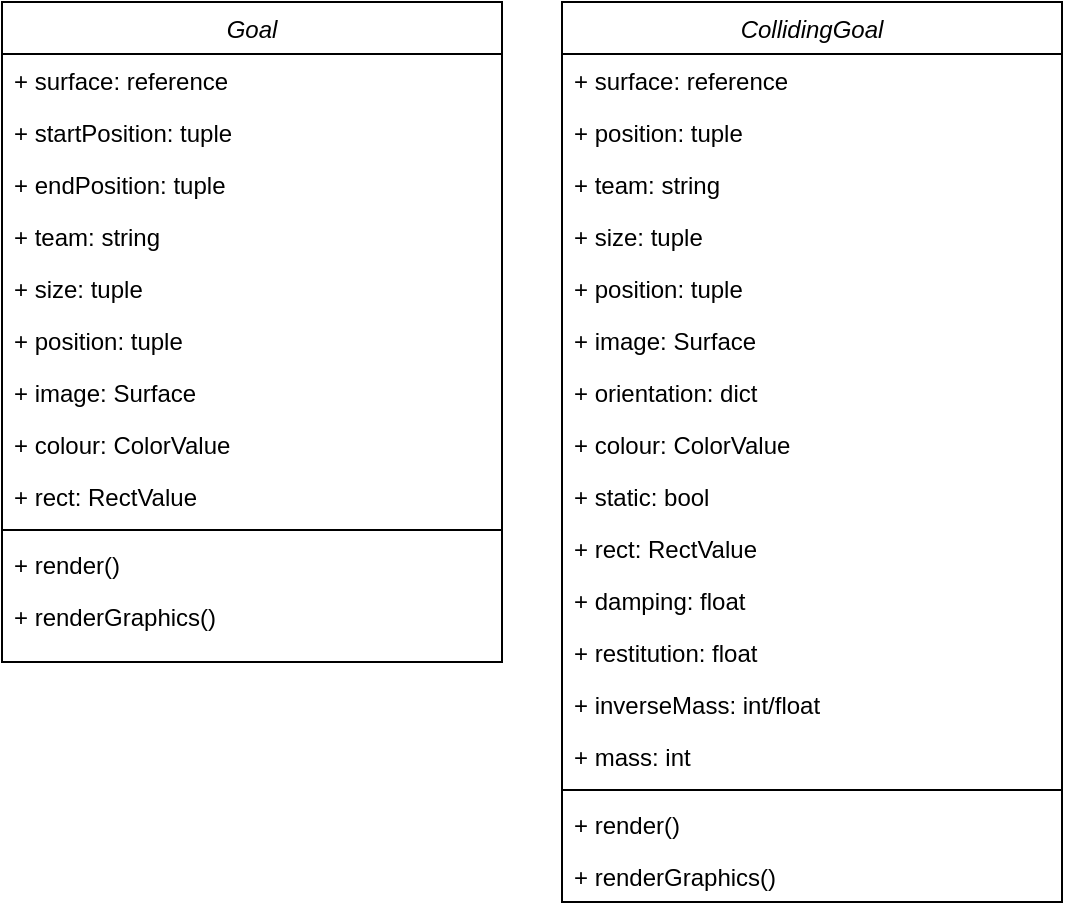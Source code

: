 <mxfile version="21.0.1" type="device"><diagram id="C5RBs43oDa-KdzZeNtuy" name="Page-1"><mxGraphModel dx="2308" dy="760" grid="1" gridSize="10" guides="1" tooltips="1" connect="1" arrows="1" fold="1" page="1" pageScale="1" pageWidth="827" pageHeight="1169" math="0" shadow="0"><root><mxCell id="WIyWlLk6GJQsqaUBKTNV-0"/><mxCell id="WIyWlLk6GJQsqaUBKTNV-1" parent="WIyWlLk6GJQsqaUBKTNV-0"/><mxCell id="T36F0hpWHMNpy7ALqh86-16" value="CollidingGoal" style="swimlane;fontStyle=2;align=center;verticalAlign=top;childLayout=stackLayout;horizontal=1;startSize=26;horizontalStack=0;resizeParent=1;resizeLast=0;collapsible=1;marginBottom=0;rounded=0;shadow=0;strokeWidth=1;" vertex="1" parent="WIyWlLk6GJQsqaUBKTNV-1"><mxGeometry y="30" width="250" height="450" as="geometry"><mxRectangle x="230" y="140" width="160" height="26" as="alternateBounds"/></mxGeometry></mxCell><mxCell id="T36F0hpWHMNpy7ALqh86-17" value="+ surface: reference" style="text;align=left;verticalAlign=top;spacingLeft=4;spacingRight=4;overflow=hidden;rotatable=0;points=[[0,0.5],[1,0.5]];portConstraint=eastwest;" vertex="1" parent="T36F0hpWHMNpy7ALqh86-16"><mxGeometry y="26" width="250" height="26" as="geometry"/></mxCell><mxCell id="T36F0hpWHMNpy7ALqh86-19" value="+ position: tuple" style="text;align=left;verticalAlign=top;spacingLeft=4;spacingRight=4;overflow=hidden;rotatable=0;points=[[0,0.5],[1,0.5]];portConstraint=eastwest;" vertex="1" parent="T36F0hpWHMNpy7ALqh86-16"><mxGeometry y="52" width="250" height="26" as="geometry"/></mxCell><mxCell id="T36F0hpWHMNpy7ALqh86-21" value="+ team: string" style="text;align=left;verticalAlign=top;spacingLeft=4;spacingRight=4;overflow=hidden;rotatable=0;points=[[0,0.5],[1,0.5]];portConstraint=eastwest;" vertex="1" parent="T36F0hpWHMNpy7ALqh86-16"><mxGeometry y="78" width="250" height="26" as="geometry"/></mxCell><mxCell id="T36F0hpWHMNpy7ALqh86-25" value="+ size: tuple" style="text;align=left;verticalAlign=top;spacingLeft=4;spacingRight=4;overflow=hidden;rotatable=0;points=[[0,0.5],[1,0.5]];portConstraint=eastwest;" vertex="1" parent="T36F0hpWHMNpy7ALqh86-16"><mxGeometry y="104" width="250" height="26" as="geometry"/></mxCell><mxCell id="T36F0hpWHMNpy7ALqh86-26" value="+ position: tuple" style="text;align=left;verticalAlign=top;spacingLeft=4;spacingRight=4;overflow=hidden;rotatable=0;points=[[0,0.5],[1,0.5]];portConstraint=eastwest;" vertex="1" parent="T36F0hpWHMNpy7ALqh86-16"><mxGeometry y="130" width="250" height="26" as="geometry"/></mxCell><mxCell id="T36F0hpWHMNpy7ALqh86-27" value="+ image: Surface" style="text;align=left;verticalAlign=top;spacingLeft=4;spacingRight=4;overflow=hidden;rotatable=0;points=[[0,0.5],[1,0.5]];portConstraint=eastwest;" vertex="1" parent="T36F0hpWHMNpy7ALqh86-16"><mxGeometry y="156" width="250" height="26" as="geometry"/></mxCell><mxCell id="T36F0hpWHMNpy7ALqh86-28" value="+ orientation: dict" style="text;align=left;verticalAlign=top;spacingLeft=4;spacingRight=4;overflow=hidden;rotatable=0;points=[[0,0.5],[1,0.5]];portConstraint=eastwest;" vertex="1" parent="T36F0hpWHMNpy7ALqh86-16"><mxGeometry y="182" width="250" height="26" as="geometry"/></mxCell><mxCell id="T36F0hpWHMNpy7ALqh86-29" value="+ colour: ColorValue" style="text;align=left;verticalAlign=top;spacingLeft=4;spacingRight=4;overflow=hidden;rotatable=0;points=[[0,0.5],[1,0.5]];portConstraint=eastwest;" vertex="1" parent="T36F0hpWHMNpy7ALqh86-16"><mxGeometry y="208" width="250" height="26" as="geometry"/></mxCell><mxCell id="T36F0hpWHMNpy7ALqh86-55" value="+ static: bool" style="text;align=left;verticalAlign=top;spacingLeft=4;spacingRight=4;overflow=hidden;rotatable=0;points=[[0,0.5],[1,0.5]];portConstraint=eastwest;" vertex="1" parent="T36F0hpWHMNpy7ALqh86-16"><mxGeometry y="234" width="250" height="26" as="geometry"/></mxCell><mxCell id="T36F0hpWHMNpy7ALqh86-60" value="+ rect: RectValue" style="text;align=left;verticalAlign=top;spacingLeft=4;spacingRight=4;overflow=hidden;rotatable=0;points=[[0,0.5],[1,0.5]];portConstraint=eastwest;" vertex="1" parent="T36F0hpWHMNpy7ALqh86-16"><mxGeometry y="260" width="250" height="26" as="geometry"/></mxCell><mxCell id="T36F0hpWHMNpy7ALqh86-59" value="+ damping: float" style="text;align=left;verticalAlign=top;spacingLeft=4;spacingRight=4;overflow=hidden;rotatable=0;points=[[0,0.5],[1,0.5]];portConstraint=eastwest;" vertex="1" parent="T36F0hpWHMNpy7ALqh86-16"><mxGeometry y="286" width="250" height="26" as="geometry"/></mxCell><mxCell id="T36F0hpWHMNpy7ALqh86-58" value="+ restitution: float" style="text;align=left;verticalAlign=top;spacingLeft=4;spacingRight=4;overflow=hidden;rotatable=0;points=[[0,0.5],[1,0.5]];portConstraint=eastwest;" vertex="1" parent="T36F0hpWHMNpy7ALqh86-16"><mxGeometry y="312" width="250" height="26" as="geometry"/></mxCell><mxCell id="T36F0hpWHMNpy7ALqh86-57" value="+ inverseMass: int/float" style="text;align=left;verticalAlign=top;spacingLeft=4;spacingRight=4;overflow=hidden;rotatable=0;points=[[0,0.5],[1,0.5]];portConstraint=eastwest;" vertex="1" parent="T36F0hpWHMNpy7ALqh86-16"><mxGeometry y="338" width="250" height="26" as="geometry"/></mxCell><mxCell id="T36F0hpWHMNpy7ALqh86-56" value="+ mass: int" style="text;align=left;verticalAlign=top;spacingLeft=4;spacingRight=4;overflow=hidden;rotatable=0;points=[[0,0.5],[1,0.5]];portConstraint=eastwest;" vertex="1" parent="T36F0hpWHMNpy7ALqh86-16"><mxGeometry y="364" width="250" height="26" as="geometry"/></mxCell><mxCell id="T36F0hpWHMNpy7ALqh86-30" value="" style="line;html=1;strokeWidth=1;align=left;verticalAlign=middle;spacingTop=-1;spacingLeft=3;spacingRight=3;rotatable=0;labelPosition=right;points=[];portConstraint=eastwest;" vertex="1" parent="T36F0hpWHMNpy7ALqh86-16"><mxGeometry y="390" width="250" height="8" as="geometry"/></mxCell><mxCell id="T36F0hpWHMNpy7ALqh86-31" value="+ render()" style="text;align=left;verticalAlign=top;spacingLeft=4;spacingRight=4;overflow=hidden;rotatable=0;points=[[0,0.5],[1,0.5]];portConstraint=eastwest;" vertex="1" parent="T36F0hpWHMNpy7ALqh86-16"><mxGeometry y="398" width="250" height="26" as="geometry"/></mxCell><mxCell id="T36F0hpWHMNpy7ALqh86-33" value="+ renderGraphics()" style="text;align=left;verticalAlign=top;spacingLeft=4;spacingRight=4;overflow=hidden;rotatable=0;points=[[0,0.5],[1,0.5]];portConstraint=eastwest;" vertex="1" parent="T36F0hpWHMNpy7ALqh86-16"><mxGeometry y="424" width="250" height="26" as="geometry"/></mxCell><mxCell id="T36F0hpWHMNpy7ALqh86-61" value="Goal" style="swimlane;fontStyle=2;align=center;verticalAlign=top;childLayout=stackLayout;horizontal=1;startSize=26;horizontalStack=0;resizeParent=1;resizeLast=0;collapsible=1;marginBottom=0;rounded=0;shadow=0;strokeWidth=1;" vertex="1" parent="WIyWlLk6GJQsqaUBKTNV-1"><mxGeometry x="-280" y="30" width="250" height="330" as="geometry"><mxRectangle x="230" y="140" width="160" height="26" as="alternateBounds"/></mxGeometry></mxCell><mxCell id="T36F0hpWHMNpy7ALqh86-62" value="+ surface: reference" style="text;align=left;verticalAlign=top;spacingLeft=4;spacingRight=4;overflow=hidden;rotatable=0;points=[[0,0.5],[1,0.5]];portConstraint=eastwest;" vertex="1" parent="T36F0hpWHMNpy7ALqh86-61"><mxGeometry y="26" width="250" height="26" as="geometry"/></mxCell><mxCell id="T36F0hpWHMNpy7ALqh86-63" value="+ startPosition: tuple" style="text;align=left;verticalAlign=top;spacingLeft=4;spacingRight=4;overflow=hidden;rotatable=0;points=[[0,0.5],[1,0.5]];portConstraint=eastwest;" vertex="1" parent="T36F0hpWHMNpy7ALqh86-61"><mxGeometry y="52" width="250" height="26" as="geometry"/></mxCell><mxCell id="T36F0hpWHMNpy7ALqh86-79" value="+ endPosition: tuple" style="text;align=left;verticalAlign=top;spacingLeft=4;spacingRight=4;overflow=hidden;rotatable=0;points=[[0,0.5],[1,0.5]];portConstraint=eastwest;" vertex="1" parent="T36F0hpWHMNpy7ALqh86-61"><mxGeometry y="78" width="250" height="26" as="geometry"/></mxCell><mxCell id="T36F0hpWHMNpy7ALqh86-64" value="+ team: string" style="text;align=left;verticalAlign=top;spacingLeft=4;spacingRight=4;overflow=hidden;rotatable=0;points=[[0,0.5],[1,0.5]];portConstraint=eastwest;" vertex="1" parent="T36F0hpWHMNpy7ALqh86-61"><mxGeometry y="104" width="250" height="26" as="geometry"/></mxCell><mxCell id="T36F0hpWHMNpy7ALqh86-65" value="+ size: tuple" style="text;align=left;verticalAlign=top;spacingLeft=4;spacingRight=4;overflow=hidden;rotatable=0;points=[[0,0.5],[1,0.5]];portConstraint=eastwest;" vertex="1" parent="T36F0hpWHMNpy7ALqh86-61"><mxGeometry y="130" width="250" height="26" as="geometry"/></mxCell><mxCell id="T36F0hpWHMNpy7ALqh86-66" value="+ position: tuple" style="text;align=left;verticalAlign=top;spacingLeft=4;spacingRight=4;overflow=hidden;rotatable=0;points=[[0,0.5],[1,0.5]];portConstraint=eastwest;" vertex="1" parent="T36F0hpWHMNpy7ALqh86-61"><mxGeometry y="156" width="250" height="26" as="geometry"/></mxCell><mxCell id="T36F0hpWHMNpy7ALqh86-67" value="+ image: Surface" style="text;align=left;verticalAlign=top;spacingLeft=4;spacingRight=4;overflow=hidden;rotatable=0;points=[[0,0.5],[1,0.5]];portConstraint=eastwest;" vertex="1" parent="T36F0hpWHMNpy7ALqh86-61"><mxGeometry y="182" width="250" height="26" as="geometry"/></mxCell><mxCell id="T36F0hpWHMNpy7ALqh86-69" value="+ colour: ColorValue" style="text;align=left;verticalAlign=top;spacingLeft=4;spacingRight=4;overflow=hidden;rotatable=0;points=[[0,0.5],[1,0.5]];portConstraint=eastwest;" vertex="1" parent="T36F0hpWHMNpy7ALqh86-61"><mxGeometry y="208" width="250" height="26" as="geometry"/></mxCell><mxCell id="T36F0hpWHMNpy7ALqh86-71" value="+ rect: RectValue" style="text;align=left;verticalAlign=top;spacingLeft=4;spacingRight=4;overflow=hidden;rotatable=0;points=[[0,0.5],[1,0.5]];portConstraint=eastwest;" vertex="1" parent="T36F0hpWHMNpy7ALqh86-61"><mxGeometry y="234" width="250" height="26" as="geometry"/></mxCell><mxCell id="T36F0hpWHMNpy7ALqh86-76" value="" style="line;html=1;strokeWidth=1;align=left;verticalAlign=middle;spacingTop=-1;spacingLeft=3;spacingRight=3;rotatable=0;labelPosition=right;points=[];portConstraint=eastwest;" vertex="1" parent="T36F0hpWHMNpy7ALqh86-61"><mxGeometry y="260" width="250" height="8" as="geometry"/></mxCell><mxCell id="T36F0hpWHMNpy7ALqh86-77" value="+ render()" style="text;align=left;verticalAlign=top;spacingLeft=4;spacingRight=4;overflow=hidden;rotatable=0;points=[[0,0.5],[1,0.5]];portConstraint=eastwest;" vertex="1" parent="T36F0hpWHMNpy7ALqh86-61"><mxGeometry y="268" width="250" height="26" as="geometry"/></mxCell><mxCell id="T36F0hpWHMNpy7ALqh86-78" value="+ renderGraphics()" style="text;align=left;verticalAlign=top;spacingLeft=4;spacingRight=4;overflow=hidden;rotatable=0;points=[[0,0.5],[1,0.5]];portConstraint=eastwest;" vertex="1" parent="T36F0hpWHMNpy7ALqh86-61"><mxGeometry y="294" width="250" height="26" as="geometry"/></mxCell></root></mxGraphModel></diagram></mxfile>